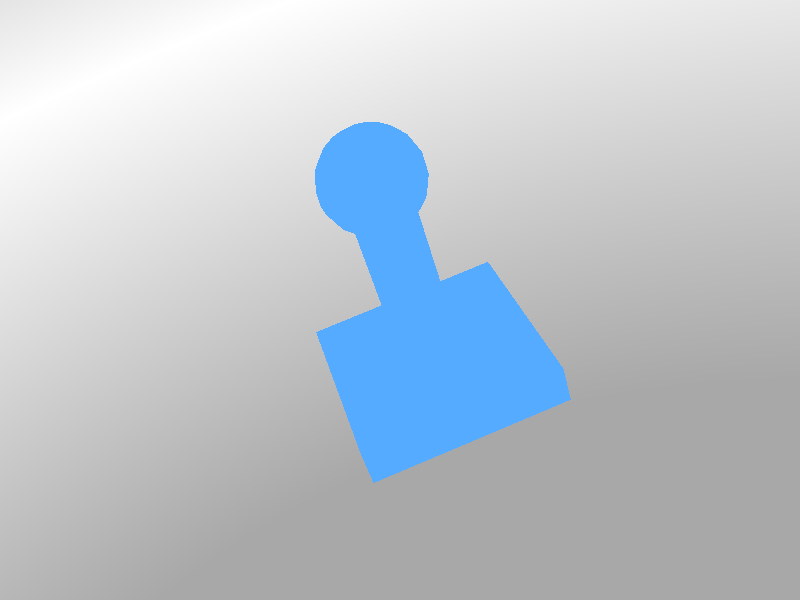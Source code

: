     // Persistence of Vision Ray Tracer Scene Description File
    // for FreeCAD (http://www.freecadweb.org)

    #version 3.6;

    #include "colors.inc"
    #include "metals.inc"
    #include "rad_def.inc"

    global_settings {
        radiosity {
            Rad_Settings(Radiosity_Normal,off,off)
        }
    }

    #default {finish{ambient 0}}

    sky_sphere {
        pigment {
            gradient y
            color_map {
                [0.0  color LightGray]
                [0.3  color White]
                [0.7  color LightGray]
            }
        }
    }

    // Standard finish
    #declare StdFinish = finish { crand 0.01 diffuse 0.8 };

// declares positon and view direction

// Generated by FreeCAD (http://www.freecadweb.org/)
#declare cam_location =  <3.60644,-20.1682,-37.0398>;
#declare cam_look_at  = <0.473325,7.60572,1.49309>;
#declare cam_sky      = <-0.37869,-0.765147,0.520715>;
#declare cam_angle    = 45; 
camera {
  location  cam_location
  look_at   cam_look_at
  sky       cam_sky
  angle     cam_angle 
  right x*800/600
}
// Written by FreeCAD http://www.freecadweb.org/
// face number1 +++++++++++++++++++++++++++++++++++++++++++++++++++++++++++++++++++++
#declare Pov_Fusion1 = mesh2{
  vertex_vectors {
    4,
    <-5,10,-5>,
    <-5,12,-5>,
    <-5,12,5>,
    <-5,10,5>,
  }
  normal_vectors {
    4,
    <-1,0,-0>,
    <-1,0,-0>,
    <-1,0,-0>,
    <-1,0,-0>,
  }
  face_indices {
    2,
    <3,2,0>,
    <0,2,1>,
  }
} // end of Face1

// face number2 +++++++++++++++++++++++++++++++++++++++++++++++++++++++++++++++++++++
#declare Pov_Fusion2 = mesh2{
  vertex_vectors {
    4,
    <-5,10,-5>,
    <5,10,-5>,
    <5,12,-5>,
    <-5,12,-5>,
  }
  normal_vectors {
    4,
    <-0,-0,-1>,
    <-0,-0,-1>,
    <-0,-0,-1>,
    <-0,-0,-1>,
  }
  face_indices {
    2,
    <0,3,1>,
    <1,3,2>,
  }
} // end of Face2

// face number3 +++++++++++++++++++++++++++++++++++++++++++++++++++++++++++++++++++++
#declare Pov_Fusion3 = mesh2{
  vertex_vectors {
    4,
    <-5,12,-5>,
    <-5,12,5>,
    <5,12,5>,
    <5,12,-5>,
  }
  normal_vectors {
    4,
    <0,1,0>,
    <0,1,0>,
    <0,1,0>,
    <0,1,0>,
  }
  face_indices {
    2,
    <2,0,1>,
    <2,3,0>,
  }
} // end of Face3

// face number4 +++++++++++++++++++++++++++++++++++++++++++++++++++++++++++++++++++++
#declare Pov_Fusion4 = mesh2{
  vertex_vectors {
    4,
    <-5,10,5>,
    <5,10,5>,
    <5,12,5>,
    <-5,12,5>,
  }
  normal_vectors {
    4,
    <0,0,1>,
    <0,0,1>,
    <0,0,1>,
    <0,0,1>,
  }
  face_indices {
    2,
    <1,3,0>,
    <2,3,1>,
  }
} // end of Face4

// face number5 +++++++++++++++++++++++++++++++++++++++++++++++++++++++++++++++++++++
#declare Pov_Fusion5 = mesh2{
  vertex_vectors {
    29,
    <-5,10,-5>,
    <-5,10,5>,
    <5,10,5>,
    <5,10,-5>,
    <1.5,10,-3.67394e-16>,
    <1.45287,10,0.373035>,
    <1.31446,10,0.722631>,
    <1.09345,10,1.02682>,
    <0.80374,10,1.26649>,
    <0.463526,10,1.42658>,
    <0.0941858,10,1.49704>,
    <-0.281072,10,1.47343>,
    <-0.638669,10,1.35724>,
    <-0.956136,10,1.15577>,
    <-1.21353,10,0.881678>,
    <-1.39466,10,0.552187>,
    <-1.48817,10,0.188>,
    <-1.48817,10,-0.188>,
    <-1.39466,10,-0.552187>,
    <-1.21353,10,-0.881678>,
    <-0.956136,10,-1.15577>,
    <-0.638669,10,-1.35724>,
    <-0.281072,10,-1.47343>,
    <0.0941858,10,-1.49704>,
    <0.463526,10,-1.42658>,
    <0.80374,10,-1.26649>,
    <1.09345,10,-1.02682>,
    <1.31446,10,-0.722631>,
    <1.45287,10,-0.373035>,
  }
  normal_vectors {
    29,
    <-0,-1,-0>,
    <-0,-1,-0>,
    <-0,-1,-0>,
    <-0,-1,-0>,
    <-0,-1,-0>,
    <-0,-1,-0>,
    <-0,-1,-0>,
    <-0,-1,-0>,
    <-0,-1,-0>,
    <-0,-1,-0>,
    <-0,-1,-0>,
    <-0,-1,-0>,
    <-0,-1,-0>,
    <-0,-1,-0>,
    <-0,-1,-0>,
    <-0,-1,-0>,
    <-0,-1,-0>,
    <-0,-1,-0>,
    <-0,-1,-0>,
    <-0,-1,-0>,
    <-0,-1,-0>,
    <-0,-1,-0>,
    <-0,-1,-0>,
    <-0,-1,-0>,
    <-0,-1,-0>,
    <-0,-1,-0>,
    <-0,-1,-0>,
    <-0,-1,-0>,
    <-0,-1,-0>,
  }
  face_indices {
    29,
    <0,20,19>,
    <20,0,21>,
    <0,19,18>,
    <21,0,22>,
    <0,18,17>,
    <22,0,23>,
    <0,17,16>,
    <24,23,3>,
    <25,24,3>,
    <23,0,3>,
    <15,14,1>,
    <16,15,1>,
    <0,16,1>,
    <25,3,26>,
    <1,14,13>,
    <26,3,27>,
    <1,13,12>,
    <27,3,28>,
    <1,12,11>,
    <28,3,4>,
    <1,11,10>,
    <5,4,2>,
    <6,5,2>,
    <7,6,2>,
    <8,7,2>,
    <9,8,2>,
    <10,9,2>,
    <1,10,2>,
    <4,3,2>,
  }
} // end of Face5

// face number6 +++++++++++++++++++++++++++++++++++++++++++++++++++++++++++++++++++++
#declare Pov_Fusion6 = mesh2{
  vertex_vectors {
    4,
    <5,10,-5>,
    <5,12,-5>,
    <5,12,5>,
    <5,10,5>,
  }
  normal_vectors {
    4,
    <1,-0,0>,
    <1,-0,0>,
    <1,-0,0>,
    <1,-0,0>,
  }
  face_indices {
    2,
    <0,2,3>,
    <1,2,0>,
  }
} // end of Face6

// face number7 +++++++++++++++++++++++++++++++++++++++++++++++++++++++++++++++++++++
#declare Pov_Fusion7 = mesh2{
  vertex_vectors {
    52,
    <1.5,2,-3.67394e-16>,
    <1.5,2,-3.67394e-16>,
    <1.45287,2,0.373035>,
    <1.31446,2,0.722631>,
    <1.09345,2,1.02682>,
    <0.80374,2,1.26649>,
    <0.463526,2,1.42658>,
    <0.0941858,2,1.49704>,
    <-0.281072,2,1.47343>,
    <-0.638669,2,1.35724>,
    <-0.956136,2,1.15577>,
    <-1.21353,2,0.881678>,
    <-1.39466,2,0.552187>,
    <-1.48817,2,0.188>,
    <-1.48817,2,-0.188>,
    <-1.39466,2,-0.552187>,
    <-1.21353,2,-0.881678>,
    <-0.956136,2,-1.15577>,
    <-0.638669,2,-1.35724>,
    <-0.281072,2,-1.47343>,
    <0.0941858,2,-1.49704>,
    <0.463526,2,-1.42658>,
    <0.80374,2,-1.26649>,
    <1.09345,2,-1.02682>,
    <1.31446,2,-0.722631>,
    <1.45287,2,-0.373035>,
    <1.5,10,-3.67394e-16>,
    <1.5,10,-3.67394e-16>,
    <1.45287,10,0.373035>,
    <1.31446,10,0.722631>,
    <1.09345,10,1.02682>,
    <0.80374,10,1.26649>,
    <0.463526,10,1.42658>,
    <0.0941858,10,1.49704>,
    <-0.281072,10,1.47343>,
    <-0.638669,10,1.35724>,
    <-0.956136,10,1.15577>,
    <-1.21353,10,0.881678>,
    <-1.39466,10,0.552187>,
    <-1.48817,10,0.188>,
    <-1.48817,10,-0.188>,
    <-1.39466,10,-0.552187>,
    <-1.21353,10,-0.881678>,
    <-0.956136,10,-1.15577>,
    <-0.638669,10,-1.35724>,
    <-0.281072,10,-1.47343>,
    <0.0941858,10,-1.49704>,
    <0.463526,10,-1.42658>,
    <0.80374,10,-1.26649>,
    <1.09345,10,-1.02682>,
    <1.31446,10,-0.722631>,
    <1.45287,10,-0.373035>,
  }
  normal_vectors {
    52,
    <1,0,0>,
    <1,0,0>,
    <0.968583,-0,0.24869>,
    <0.876307,-0,0.481754>,
    <0.728969,-0,0.684547>,
    <0.535827,-0,0.844328>,
    <0.309017,-0,0.951057>,
    <0.0627905,-0,0.998027>,
    <-0.187381,0,0.982287>,
    <-0.425779,0,0.904827>,
    <-0.637424,0,0.770513>,
    <-0.809017,0,0.587785>,
    <-0.929776,0,0.368125>,
    <-0.992115,0,0.125333>,
    <-0.992115,0,-0.125333>,
    <-0.929776,0,-0.368125>,
    <-0.809017,0,-0.587785>,
    <-0.637424,0,-0.770513>,
    <-0.425779,0,-0.904827>,
    <-0.187381,0,-0.982287>,
    <0.0627905,0,-0.998027>,
    <0.309017,0,-0.951057>,
    <0.535827,0,-0.844328>,
    <0.728969,0,-0.684547>,
    <0.876307,0,-0.481754>,
    <0.968583,0,-0.24869>,
    <1,0,0>,
    <1,0,0>,
    <0.968583,-0,0.24869>,
    <0.876307,-0,0.481754>,
    <0.728969,-0,0.684547>,
    <0.535827,-0,0.844328>,
    <0.309017,-0,0.951057>,
    <0.0627905,-0,0.998027>,
    <-0.187381,0,0.982287>,
    <-0.425779,0,0.904827>,
    <-0.637424,0,0.770513>,
    <-0.809017,0,0.587785>,
    <-0.929776,0,0.368125>,
    <-0.992115,0,0.125333>,
    <-0.992115,0,-0.125333>,
    <-0.929776,0,-0.368125>,
    <-0.809017,0,-0.587785>,
    <-0.637424,0,-0.770513>,
    <-0.425779,0,-0.904827>,
    <-0.187381,0,-0.982287>,
    <0.0627905,0,-0.998027>,
    <0.309017,0,-0.951057>,
    <0.535827,0,-0.844328>,
    <0.728969,0,-0.684547>,
    <0.876307,0,-0.481754>,
    <0.968583,0,-0.24869>,
  }
  face_indices {
    50,
    <48,23,22>,
    <48,22,47>,
    <49,24,23>,
    <49,23,48>,
    <50,25,24>,
    <50,24,49>,
    <28,2,0>,
    <28,3,2>,
    <28,0,26>,
    <51,1,25>,
    <51,25,50>,
    <27,1,51>,
    <29,4,3>,
    <29,3,28>,
    <30,5,4>,
    <30,4,29>,
    <31,6,5>,
    <31,5,30>,
    <32,7,6>,
    <32,6,31>,
    <33,8,7>,
    <33,7,32>,
    <34,9,8>,
    <34,8,33>,
    <35,10,9>,
    <35,9,34>,
    <36,11,10>,
    <36,10,35>,
    <37,12,11>,
    <37,11,36>,
    <38,13,12>,
    <38,12,37>,
    <39,13,38>,
    <39,14,13>,
    <40,14,39>,
    <40,15,14>,
    <41,15,40>,
    <41,16,15>,
    <42,17,16>,
    <42,16,41>,
    <43,18,17>,
    <43,17,42>,
    <44,19,18>,
    <44,18,43>,
    <45,20,19>,
    <45,19,44>,
    <46,21,20>,
    <46,20,45>,
    <47,22,21>,
    <47,21,46>,
  }
} // end of Face7

// face number8 +++++++++++++++++++++++++++++++++++++++++++++++++++++++++++++++++++++
#declare Pov_Fusion8 = mesh2{
  vertex_vectors {
    163,
    <1.5,2,-3.67394e-16>,
    <1.5,2,-3.67394e-16>,
    <1.45287,2,0.373035>,
    <1.31446,2,0.722631>,
    <1.09345,2,1.02682>,
    <0.80374,2,1.26649>,
    <0.463526,2,1.42658>,
    <0.0941858,2,1.49704>,
    <-0.281072,2,1.47343>,
    <-0.638669,2,1.35724>,
    <-0.956136,2,1.15577>,
    <-1.21353,2,0.881678>,
    <-1.39466,2,0.552187>,
    <-1.48817,2,0.188>,
    <-1.48817,2,-0.188>,
    <-1.39466,2,-0.552187>,
    <-1.21353,2,-0.881678>,
    <-0.956136,2,-1.15577>,
    <-0.638669,2,-1.35724>,
    <-0.281072,2,-1.47343>,
    <0.0941858,2,-1.49704>,
    <0.463526,2,-1.42658>,
    <0.80374,2,-1.26649>,
    <1.09345,2,-1.02682>,
    <1.31446,2,-0.722631>,
    <1.45287,2,-0.373035>,
    <1.53081e-16,-2.5,-3.7494e-32>,
    <0.685038,-2.40431,-1.67786e-16>,
    <1.31764,-2.12458,-3.22728e-16>,
    <1.84937,-1.68221,-4.52966e-16>,
    <2.23954,-1.11107,-5.48529e-16>,
    <2.45827,-0.454871,-6.02103e-16>,
    <2.48882,0.236143,-6.09586e-16>,
    <2.32886,0.90908,-5.70405e-16>,
    <1.99062,1.51243,-4.87561e-16>,
    <1.53081e-16,-2.5,-3.7494e-32>,
    <0.685038,-2.40431,-1.67786e-16>,
    <1.31764,-2.12458,-3.22728e-16>,
    <1.84937,-1.68221,-4.52966e-16>,
    <2.23954,-1.11107,-5.48529e-16>,
    <2.45827,-0.454871,-6.02103e-16>,
    <2.48882,0.236143,-6.09586e-16>,
    <2.32886,0.90908,-5.70405e-16>,
    <1.99062,1.51243,-4.87561e-16>,
    <0.820688,-2.34249,0.298706>,
    <0.436679,-2.34249,0.756351>,
    <1.44919,-1.8898,0.760596>,
    <2.15158,-1.19897,0.427976>,
    <0.929731,-1.8898,1.34695>,
    <-0.151657,-2.34249,0.86009>,
    <1.82402,-1.19897,1.21877>,
    <0.197278,-1.8898,1.62473>,
    <1.21877,-1.19897,1.82402>,
    <2.32515,-0.357063,0.846284>,
    <-0.669031,-2.34249,0.561384>,
    <-0.580369,-1.8898,1.53031>,
    <0.427976,-1.19897,2.15158>,
    <1.89548,-0.357063,1.59049>,
    <2.40609,0.529838,0.424259>,
    <-1.22506,-1.8898,1.08531>,
    <1.23718,-0.357063,2.14287>,
    <-0.873358,-2.34249,1.06956e-16>,
    <-0.427976,-1.19897,2.15158>,
    <2.11588,0.529838,1.2216>,
    <0.42967,-0.357063,2.43678>,
    <-1.21877,-1.19897,1.82402>,
    <-1.58911,-1.8898,0.391679>,
    <1.57046,0.529838,1.87161>,
    <-0.42967,-0.357063,2.43678>,
    <-0.669031,-2.34249,-0.561384>,
    <1.94401,1.34997,0.805234>,
    <-1.82402,-1.19897,1.21877>,
    <0.835627,0.529838,2.29587>,
    <-1.58911,-1.8898,-0.391679>,
    <-1.23718,-0.357063,2.14287>,
    <1.48788,1.34997,1.48788>,
    <-2.15158,-1.19897,0.427976>,
    <6.92105e-16,0.529838,2.44321>,
    <-1.89548,-0.357063,1.59049>,
    <-0.151657,-2.34249,-0.86009>,
    <-1.22506,-1.8898,-1.08531>,
    <0.805234,1.34997,1.94401>,
    <-0.835627,0.529838,2.29587>,
    <-2.15158,-1.19897,-0.427976>,
    <-2.32515,-0.357063,0.846284>,
    <5.96065e-16,1.34997,2.10418>,
    <-0.580369,-1.8898,-1.53031>,
    <-1.57046,0.529838,1.87161>,
    <-1.82402,-1.19897,-1.21877>,
    <-2.47437,-0.357063,3.03023e-16>,
    <0.436679,-2.34249,-0.756351>,
    <-2.11588,0.529838,1.2216>,
    <-0.805234,1.34997,1.94401>,
    <-1.21877,-1.19897,-1.82402>,
    <0.197278,-1.8898,-1.62473>,
    <-2.32515,-0.357063,-0.846284>,
    <-2.40609,0.529838,0.424259>,
    <-1.48788,1.34997,1.48788>,
    <-0.427976,-1.19897,-2.15158>,
    <-1.89548,-0.357063,-1.59049>,
    <0.820688,-2.34249,-0.298706>,
    <0.929731,-1.8898,-1.34695>,
    <-2.40609,0.529838,-0.424259>,
    <-1.94401,1.34997,0.805234>,
    <-1.23718,-0.357063,-2.14287>,
    <0.427976,-1.19897,-2.15158>,
    <-2.11588,0.529838,-1.2216>,
    <1.44919,-1.8898,-0.760596>,
    <-2.10418,1.34997,2.57688e-16>,
    <-0.42967,-0.357063,-2.43678>,
    <1.21877,-1.19897,-1.82402>,
    <-1.57046,0.529838,-1.87161>,
    <0.42967,-0.357063,-2.43678>,
    <-1.94401,1.34997,-0.805234>,
    <1.82402,-1.19897,-1.21877>,
    <-0.835627,0.529838,-2.29587>,
    <1.23718,-0.357063,-2.14287>,
    <-1.48788,1.34997,-1.48788>,
    <2.15158,-1.19897,-0.427976>,
    <-2.61882e-15,0.529838,-2.44321>,
    <1.89548,-0.357063,-1.59049>,
    <-0.805234,1.34997,-1.94401>,
    <0.835627,0.529838,-2.29587>,
    <2.32515,-0.357063,-0.846284>,
    <-3.86531e-16,1.34997,-2.10418>,
    <1.57046,0.529838,-1.87161>,
    <2.11588,0.529838,-1.2216>,
    <0.805234,1.34997,-1.94401>,
    <2.40609,0.529838,-0.424259>,
    <1.48788,1.34997,-1.48788>,
    <1.94401,1.34997,-0.805234>,
    <0.384277,-2.46031,0.221862>,
    <0.285221,-2.46031,0.339913>,
    <0.151763,-2.46031,0.416965>,
    <0.91972,-2.15028,0.883403>,
    <2.71703e-17,-2.46031,0.443724>,
    <-0.738455,-2.15028,1.0397>,
    <-1.13704,-2.15028,0.57743>,
    <-1.13704,-2.15028,-0.57743>,
    <-8.15108e-17,-2.46031,-0.443724>,
    <-0.738455,-2.15028,-1.0397>,
    <0.151763,-2.46031,-0.416965>,
    <0.285221,-2.46031,-0.339913>,
    <0.384277,-2.46031,-0.221862>,
    <0.91972,-2.15028,-0.883403>,
    <0.182465,-2.49006,0.127763>,
    <0.157507,-2.49006,0.157507>,
    <-0.148345,-2.48233,0.256942>,
    <-0.279423,-2.41099,0.599224>,
    <-0.157507,-2.49006,0.157507>,
    <-0.467519,-2.41099,0.467519>,
    <-0.443724,-2.46031,5.43406e-17>,
    <-0.467519,-2.41099,-0.467519>,
    <-0.279423,-2.41099,-0.599224>,
    <0.157507,-2.49006,-0.157507>,
    <0.182465,-2.49006,-0.127763>,
    <0.0426634,-2.49751,0.102999>,
    <-0.157507,-2.49006,-0.157507>,
    <-0.313761,-2.46031,-0.313761>,
    <-0.0426634,-2.49751,-0.102999>,
    <-0.127651,-2.47765,-0.308177>,
    <-2.72989e-17,-2.49558,-0.148608>,
    <-0.102999,-2.49751,0.0426634>,
  }
  normal_vectors {
    163,
    <0.6,0.8,-0>,
    <0.6,0.8,-0>,
    <0.58115,0.8,0.149214>,
    <0.525784,0.8,0.289052>,
    <0.437381,0.8,0.410728>,
    <0.321496,0.8,0.506597>,
    <0.18541,0.8,0.570634>,
    <0.0376743,0.8,0.598816>,
    <-0.112429,0.8,0.589372>,
    <-0.255468,0.8,0.542896>,
    <-0.382454,0.8,0.462308>,
    <-0.48541,0.8,0.352671>,
    <-0.557866,0.8,0.220875>,
    <-0.595269,0.8,0.0751999>,
    <-0.595269,0.8,-0.0751999>,
    <-0.557866,0.8,-0.220875>,
    <-0.48541,0.8,-0.352671>,
    <-0.382454,0.8,-0.462308>,
    <-0.255468,0.8,-0.542896>,
    <-0.112429,0.8,-0.589372>,
    <0.0376743,0.8,-0.598816>,
    <0.18541,0.8,-0.570634>,
    <0.321496,0.8,-0.506597>,
    <0.437381,0.8,-0.410728>,
    <0.525784,0.8,-0.289052>,
    <0.58115,0.8,-0.149214>,
    <6.12323e-17,-1,0>,
    <0.274015,-0.961725,0>,
    <0.527055,-0.849831,0>,
    <0.739749,-0.672883,0>,
    <0.895816,-0.444426,0>,
    <0.983308,-0.181949,0>,
    <0.995529,0.094457,-0>,
    <0.931543,0.363632,-0>,
    <0.796247,0.604971,-0>,
    <6.12323e-17,-1,0>,
    <0.274015,-0.961725,0>,
    <0.527055,-0.849831,0>,
    <0.739749,-0.672883,0>,
    <0.895816,-0.444426,0>,
    <0.983308,-0.181949,0>,
    <0.995529,0.094457,-0>,
    <0.931543,0.363632,-0>,
    <0.796247,0.604971,-0>,
    <0.328275,-0.936995,0.119482>,
    <0.174672,-0.936995,0.30254>,
    <0.579678,-0.755918,0.304238>,
    <0.860633,-0.479588,0.171191>,
    <0.371893,-0.755918,0.538779>,
    <-0.0606628,-0.936995,0.344036>,
    <0.729609,-0.479588,0.487509>,
    <0.0789112,-0.755918,0.649893>,
    <0.487509,-0.479588,0.729609>,
    <0.930059,-0.142825,0.338514>,
    <-0.267613,-0.936995,0.224554>,
    <-0.232148,-0.755918,0.612123>,
    <0.171191,-0.479588,0.860633>,
    <0.758191,-0.142825,0.636198>,
    <0.962437,0.211935,0.169704>,
    <-0.490024,-0.755918,0.434124>,
    <0.494874,-0.142825,0.857147>,
    <-0.349343,-0.936995,4.27822e-17>,
    <-0.171191,-0.479588,0.860633>,
    <0.846353,0.211935,0.488642>,
    <0.171868,-0.142825,0.974711>,
    <-0.487509,-0.479588,0.729609>,
    <-0.635642,-0.755918,0.156672>,
    <0.628186,0.211935,0.748643>,
    <-0.171868,-0.142825,0.974711>,
    <-0.267613,-0.936995,-0.224554>,
    <0.777603,0.53999,0.322094>,
    <-0.729609,-0.479588,0.487509>,
    <0.334251,0.211935,0.918346>,
    <-0.635642,-0.755918,-0.156672>,
    <-0.494874,-0.142825,0.857147>,
    <0.595152,0.53999,0.595152>,
    <-0.860633,-0.479588,0.171191>,
    <2.76842e-16,0.211935,0.977284>,
    <-0.758191,-0.142825,0.636198>,
    <-0.0606628,-0.936995,-0.344036>,
    <-0.490024,-0.755918,-0.434124>,
    <0.322094,0.53999,0.777603>,
    <-0.334251,0.211935,0.918346>,
    <-0.860633,-0.479588,-0.171191>,
    <-0.930059,-0.142825,0.338514>,
    <2.38426e-16,0.53999,0.841672>,
    <-0.232148,-0.755918,-0.612123>,
    <-0.628186,0.211935,0.748643>,
    <-0.729609,-0.479588,-0.487509>,
    <-0.989748,-0.142825,1.21209e-16>,
    <0.174672,-0.936995,-0.30254>,
    <-0.846353,0.211935,0.488642>,
    <-0.322094,0.53999,0.777603>,
    <-0.487509,-0.479588,-0.729609>,
    <0.0789112,-0.755918,-0.649893>,
    <-0.930059,-0.142825,-0.338514>,
    <-0.962437,0.211935,0.169704>,
    <-0.595152,0.53999,0.595152>,
    <-0.171191,-0.479588,-0.860633>,
    <-0.758191,-0.142825,-0.636198>,
    <0.328275,-0.936995,-0.119482>,
    <0.371893,-0.755918,-0.538779>,
    <-0.962437,0.211935,-0.169704>,
    <-0.777603,0.53999,0.322094>,
    <-0.494874,-0.142825,-0.857147>,
    <0.171191,-0.479588,-0.860633>,
    <-0.846353,0.211935,-0.488642>,
    <0.579678,-0.755918,-0.304238>,
    <-0.841672,0.53999,1.03075e-16>,
    <-0.171868,-0.142825,-0.974711>,
    <0.487509,-0.479588,-0.729609>,
    <-0.628186,0.211935,-0.748643>,
    <0.171868,-0.142825,-0.974711>,
    <-0.777603,0.53999,-0.322094>,
    <0.729609,-0.479588,-0.487509>,
    <-0.334251,0.211935,-0.918346>,
    <0.494874,-0.142825,-0.857147>,
    <-0.595152,0.53999,-0.595152>,
    <0.860633,-0.479588,-0.171191>,
    <-1.04753e-15,0.211935,-0.977284>,
    <0.758191,-0.142825,-0.636198>,
    <-0.322094,0.53999,-0.777603>,
    <0.334251,0.211935,-0.918346>,
    <0.930059,-0.142825,-0.338514>,
    <-1.54613e-16,0.53999,-0.841672>,
    <0.628186,0.211935,-0.748643>,
    <0.846353,0.211935,-0.488642>,
    <0.322094,0.53999,-0.777603>,
    <0.962437,0.211935,-0.169704>,
    <0.595152,0.53999,-0.595152>,
    <0.777603,0.53999,-0.322094>,
    <0.153711,-0.984123,0.0887449>,
    <0.114088,-0.984123,0.135965>,
    <0.0607051,-0.984123,0.166786>,
    <0.367888,-0.860113,0.353361>,
    <1.08681e-17,-0.984123,0.17749>,
    <-0.295382,-0.860113,0.415879>,
    <-0.454816,-0.860113,0.230972>,
    <-0.454816,-0.860113,-0.230972>,
    <-3.26043e-17,-0.984123,-0.17749>,
    <-0.295382,-0.860113,-0.415879>,
    <0.0607051,-0.984123,-0.166786>,
    <0.114088,-0.984123,-0.135965>,
    <0.153711,-0.984123,-0.0887449>,
    <0.367888,-0.860113,-0.353361>,
    <0.0729858,-0.996023,0.0511052>,
    <0.0630027,-0.996023,0.0630027>,
    <-0.0593382,-0.992933,0.102777>,
    <-0.111769,-0.964394,0.23969>,
    <-0.0630027,-0.996023,0.0630027>,
    <-0.187007,-0.964394,0.187007>,
    <-0.17749,-0.984123,2.17362e-17>,
    <-0.187007,-0.964394,-0.187007>,
    <-0.111769,-0.964394,-0.23969>,
    <0.0630027,-0.996023,-0.0630027>,
    <0.0729858,-0.996023,-0.0511052>,
    <0.0170654,-0.999005,0.0411995>,
    <-0.0630027,-0.996023,-0.0630027>,
    <-0.125504,-0.984123,-0.125504>,
    <-0.0170654,-0.999005,-0.0411995>,
    <-0.0510604,-0.991059,-0.123271>,
    <-1.09196e-17,-0.998232,-0.0594433>,
    <-0.0411995,-0.999005,0.0170654>,
  }
  face_indices {
    280,
    <122,112,119>,
    <123,114,120>,
    <123,31,118>,
    <123,118,114>,
    <123,32,31>,
    <124,19,20>,
    <124,20,21>,
    <124,121,19>,
    <124,119,115>,
    <124,122,119>,
    <124,115,121>,
    <125,120,116>,
    <125,116,122>,
    <126,120,125>,
    <126,32,123>,
    <126,123,120>,
    <127,125,122>,
    <127,21,22>,
    <127,122,124>,
    <127,124,21>,
    <128,32,126>,
    <128,126,33>,
    <128,33,32>,
    <2,43,0>,
    <129,127,22>,
    <129,22,23>,
    <129,23,24>,
    <129,126,125>,
    <129,125,127>,
    <130,129,24>,
    <130,24,25>,
    <130,25,34>,
    <130,33,126>,
    <130,34,33>,
    <130,126,129>,
    <131,44,45>,
    <131,35,36>,
    <131,36,44>,
    <132,131,45>,
    <133,132,45>,
    <133,45,49>,
    <134,44,46>,
    <134,45,44>,
    <134,48,45>,
    <134,46,48>,
    <135,133,49>,
    <136,49,55>,
    <136,55,59>,
    <137,66,61>,
    <137,61,54>,
    <137,59,66>,
    <137,54,136>,
    <137,136,59>,
    <138,69,61>,
    <138,61,73>,
    <138,73,80>,
    <140,86,79>,
    <140,80,86>,
    <140,69,138>,
    <140,138,80>,
    <141,139,79>,
    <141,79,90>,
    <142,141,90>,
    <143,90,100>,
    <143,27,26>,
    <143,100,27>,
    <143,142,90>,
    <144,100,90>,
    <144,90,101>,
    <144,107,100>,
    <144,101,107>,
    <145,35,131>,
    <145,131,132>,
    <146,145,132>,
    <148,136,54>,
    <148,49,136>,
    <148,135,49>,
    <148,147,135>,
    <150,147,148>,
    <150,148,54>,
    <150,149,147>,
    <151,54,61>,
    <151,61,69>,
    <153,152,69>,
    <153,79,139>,
    <153,69,140>,
    <153,140,79>,
    <154,141,142>,
    <155,154,142>,
    <155,26,154>,
    <155,143,26>,
    <155,142,143>,
    <156,35,145>,
    <156,132,133>,
    <156,147,149>,
    <156,133,135>,
    <156,145,146>,
    <156,146,132>,
    <156,135,147>,
    <158,151,69>,
    <158,157,151>,
    <158,152,153>,
    <158,69,152>,
    <1,34,25>,
    <160,153,139>,
    <160,159,157>,
    <160,157,158>,
    <44,36,37>,
    <160,158,153>,
    <161,141,154>,
    <161,26,159>,
    <161,159,160>,
    <161,139,141>,
    <161,154,26>,
    <161,160,139>,
    <162,149,150>,
    <162,54,151>,
    <162,151,157>,
    <162,157,159>,
    <162,159,26>,
    <162,26,35>,
    <162,150,54>,
    <162,156,149>,
    <162,35,156>,
    <46,37,38>,
    <46,44,37>,
    <47,38,39>,
    <47,39,40>,
    <47,46,38>,
    <50,46,47>,
    <50,48,46>,
    <51,49,45>,
    <51,45,48>,
    <52,48,50>,
    <53,40,41>,
    <53,47,40>,
    <53,50,47>,
    <55,49,51>,
    <56,48,52>,
    <56,51,48>,
    <57,52,50>,
    <57,50,53>,
    <58,41,42>,
    <60,56,52>,
    <60,52,57>,
    <62,55,51>,
    <62,51,56>,
    <63,57,53>,
    <63,41,58>,
    <63,53,41>,
    <63,58,42>,
    <64,56,60>,
    <65,55,62>,
    <65,59,55>,
    <67,60,57>,
    <67,57,63>,
    <68,62,56>,
    <68,56,64>,
    <70,2,3>,
    <70,42,43>,
    <70,63,42>,
    <70,43,2>,
    <71,59,65>,
    <71,66,59>,
    <72,64,60>,
    <72,60,67>,
    <73,61,66>,
    <74,65,62>,
    <74,62,68>,
    <75,3,4>,
    <75,4,5>,
    <75,67,63>,
    <75,63,70>,
    <75,70,3>,
    <76,66,71>,
    <77,68,64>,
    <77,64,72>,
    <78,71,65>,
    <78,65,74>,
    <81,5,6>,
    <81,75,5>,
    <81,72,67>,
    <81,67,75>,
    <82,74,68>,
    <82,68,77>,
    <83,73,66>,
    <83,66,76>,
    <84,76,71>,
    <84,71,78>,
    <85,6,7>,
    <85,7,8>,
    <85,81,6>,
    <85,77,72>,
    <85,72,81>,
    <85,82,77>,
    <87,78,74>,
    <87,74,82>,
    <88,73,83>,
    <88,80,73>,
    <89,76,84>,
    <89,83,76>,
    <91,78,87>,
    <91,84,78>,
    <92,82,85>,
    <92,8,9>,
    <92,9,10>,
    <92,85,8>,
    <92,87,82>,
    <93,80,88>,
    <93,86,80>,
    <94,79,86>,
    <94,90,79>,
    <95,83,89>,
    <95,88,83>,
    <96,89,84>,
    <96,84,91>,
    <97,10,11>,
    <97,87,92>,
    <97,91,87>,
    <97,92,10>,
    <98,86,93>,
    <98,94,86>,
    <99,93,88>,
    <99,88,95>,
    <100,28,27>,
    <101,90,94>,
    <102,89,96>,
    <102,95,89>,
    <103,11,12>,
    <103,12,13>,
    <103,97,11>,
    <103,96,91>,
    <103,91,97>,
    <104,93,99>,
    <104,98,93>,
    <105,94,98>,
    <105,101,94>,
    <106,99,95>,
    <106,95,102>,
    <107,29,28>,
    <107,28,100>,
    <108,13,14>,
    <108,103,13>,
    <108,102,96>,
    <108,96,103>,
    <109,98,104>,
    <110,101,105>,
    <111,104,99>,
    <111,99,106>,
    <112,105,98>,
    <112,98,109>,
    <113,14,15>,
    <113,15,16>,
    <113,108,14>,
    <113,106,102>,
    <113,102,108>,
    <114,107,101>,
    <114,101,110>,
    <115,104,111>,
    <115,109,104>,
    <116,110,105>,
    <116,105,112>,
    <117,16,17>,
    <117,113,16>,
    <117,111,106>,
    <117,106,113>,
    <118,30,29>,
    <118,31,30>,
    <118,29,107>,
    <118,107,114>,
    <119,112,109>,
    <119,109,115>,
    <120,110,116>,
    <120,114,110>,
    <121,17,18>,
    <121,18,19>,
    <121,115,111>,
    <121,111,117>,
    <121,117,17>,
    <122,116,112>,
  }
} // end of Face8



// Declare all together +++++++++++++++++++++++++++++++++++++++++++++++++++++++++++++++++++++
#declare Pov_Fusion = union {
mesh2{ Pov_Fusion1}
mesh2{ Pov_Fusion2}
mesh2{ Pov_Fusion3}
mesh2{ Pov_Fusion4}
mesh2{ Pov_Fusion5}
mesh2{ Pov_Fusion6}
mesh2{ Pov_Fusion7}
mesh2{ Pov_Fusion8}
}
// instance to render
object {Pov_Fusion
 texture {
      pigment {color rgb <0.33,0.67,1>}
      finish {StdFinish } //definition on top of the project
  }
}




    //default light
    light_source {
        cam_location
        color White
        area_light <100, 0, 0>, <0, 0, 100>, 10, 10
        adaptive 1
        jitter
    }

